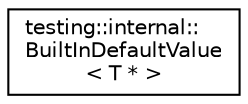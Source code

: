 digraph "类继承关系图"
{
 // LATEX_PDF_SIZE
  edge [fontname="Helvetica",fontsize="10",labelfontname="Helvetica",labelfontsize="10"];
  node [fontname="Helvetica",fontsize="10",shape=record];
  rankdir="LR";
  Node0 [label="testing::internal::\lBuiltInDefaultValue\l\< T * \>",height=0.2,width=0.4,color="black", fillcolor="white", style="filled",URL="$classtesting_1_1internal_1_1BuiltInDefaultValue_3_01T_01_5_01_4.html",tooltip=" "];
}
